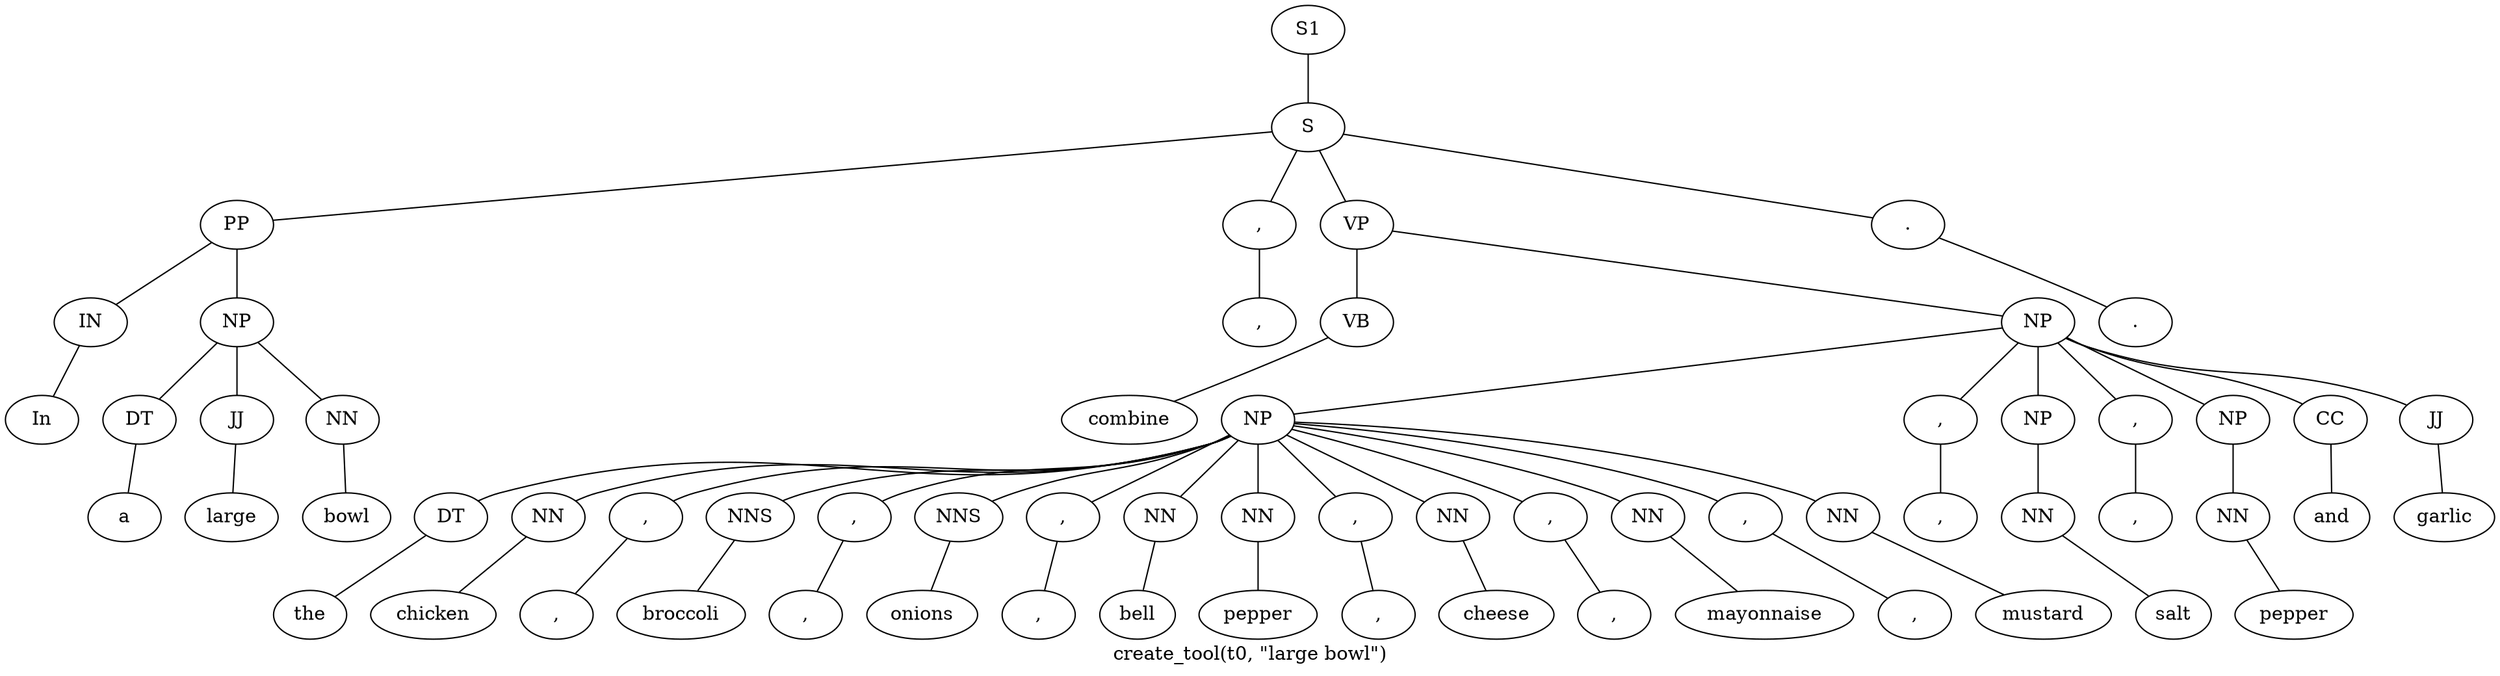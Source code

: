 graph SyntaxGraph {
	label = "create_tool(t0, \"large bowl\")";
	Node0 [label="S1"];
	Node1 [label="S"];
	Node2 [label="PP"];
	Node3 [label="IN"];
	Node4 [label="In"];
	Node5 [label="NP"];
	Node6 [label="DT"];
	Node7 [label="a"];
	Node8 [label="JJ"];
	Node9 [label="large"];
	Node10 [label="NN"];
	Node11 [label="bowl"];
	Node12 [label=","];
	Node13 [label=","];
	Node14 [label="VP"];
	Node15 [label="VB"];
	Node16 [label="combine"];
	Node17 [label="NP"];
	Node18 [label="NP"];
	Node19 [label="DT"];
	Node20 [label="the"];
	Node21 [label="NN"];
	Node22 [label="chicken"];
	Node23 [label=","];
	Node24 [label=","];
	Node25 [label="NNS"];
	Node26 [label="broccoli"];
	Node27 [label=","];
	Node28 [label=","];
	Node29 [label="NNS"];
	Node30 [label="onions"];
	Node31 [label=","];
	Node32 [label=","];
	Node33 [label="NN"];
	Node34 [label="bell"];
	Node35 [label="NN"];
	Node36 [label="pepper"];
	Node37 [label=","];
	Node38 [label=","];
	Node39 [label="NN"];
	Node40 [label="cheese"];
	Node41 [label=","];
	Node42 [label=","];
	Node43 [label="NN"];
	Node44 [label="mayonnaise"];
	Node45 [label=","];
	Node46 [label=","];
	Node47 [label="NN"];
	Node48 [label="mustard"];
	Node49 [label=","];
	Node50 [label=","];
	Node51 [label="NP"];
	Node52 [label="NN"];
	Node53 [label="salt"];
	Node54 [label=","];
	Node55 [label=","];
	Node56 [label="NP"];
	Node57 [label="NN"];
	Node58 [label="pepper"];
	Node59 [label="CC"];
	Node60 [label="and"];
	Node61 [label="JJ"];
	Node62 [label="garlic"];
	Node63 [label="."];
	Node64 [label="."];

	Node0 -- Node1;
	Node1 -- Node2;
	Node1 -- Node12;
	Node1 -- Node14;
	Node1 -- Node63;
	Node2 -- Node3;
	Node2 -- Node5;
	Node3 -- Node4;
	Node5 -- Node6;
	Node5 -- Node8;
	Node5 -- Node10;
	Node6 -- Node7;
	Node8 -- Node9;
	Node10 -- Node11;
	Node12 -- Node13;
	Node14 -- Node15;
	Node14 -- Node17;
	Node15 -- Node16;
	Node17 -- Node18;
	Node17 -- Node49;
	Node17 -- Node51;
	Node17 -- Node54;
	Node17 -- Node56;
	Node17 -- Node59;
	Node17 -- Node61;
	Node18 -- Node19;
	Node18 -- Node21;
	Node18 -- Node23;
	Node18 -- Node25;
	Node18 -- Node27;
	Node18 -- Node29;
	Node18 -- Node31;
	Node18 -- Node33;
	Node18 -- Node35;
	Node18 -- Node37;
	Node18 -- Node39;
	Node18 -- Node41;
	Node18 -- Node43;
	Node18 -- Node45;
	Node18 -- Node47;
	Node19 -- Node20;
	Node21 -- Node22;
	Node23 -- Node24;
	Node25 -- Node26;
	Node27 -- Node28;
	Node29 -- Node30;
	Node31 -- Node32;
	Node33 -- Node34;
	Node35 -- Node36;
	Node37 -- Node38;
	Node39 -- Node40;
	Node41 -- Node42;
	Node43 -- Node44;
	Node45 -- Node46;
	Node47 -- Node48;
	Node49 -- Node50;
	Node51 -- Node52;
	Node52 -- Node53;
	Node54 -- Node55;
	Node56 -- Node57;
	Node57 -- Node58;
	Node59 -- Node60;
	Node61 -- Node62;
	Node63 -- Node64;
}